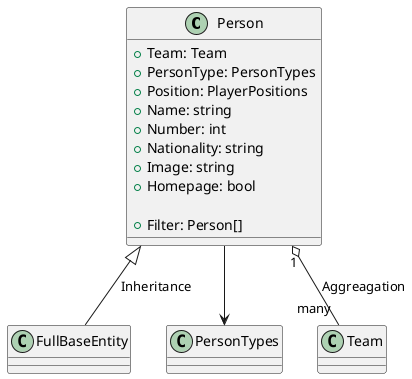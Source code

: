 @startuml Person Class Diagram

class Person  {
    + Team: Team
    + PersonType: PersonTypes
    + Position: PlayerPositions
    + Name: string
    + Number: int
    + Nationality: string
    + Image: string
    + Homepage: bool

    + Filter: Person[]
}

Person <|-- FullBaseEntity: Inheritance
Person --> PersonTypes
Person "1" o-- "many" Team: Aggreagation

@enduml